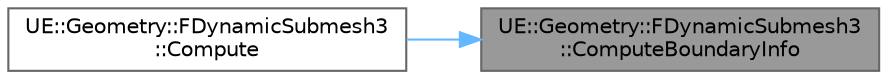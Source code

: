 digraph "UE::Geometry::FDynamicSubmesh3::ComputeBoundaryInfo"
{
 // INTERACTIVE_SVG=YES
 // LATEX_PDF_SIZE
  bgcolor="transparent";
  edge [fontname=Helvetica,fontsize=10,labelfontname=Helvetica,labelfontsize=10];
  node [fontname=Helvetica,fontsize=10,shape=box,height=0.2,width=0.4];
  rankdir="RL";
  Node1 [id="Node000001",label="UE::Geometry::FDynamicSubmesh3\l::ComputeBoundaryInfo",height=0.2,width=0.4,color="gray40", fillcolor="grey60", style="filled", fontcolor="black",tooltip="Compute boundary vertices and edges between the SubTriangles and the rest of the mesh Called by Compu..."];
  Node1 -> Node2 [id="edge1_Node000001_Node000002",dir="back",color="steelblue1",style="solid",tooltip=" "];
  Node2 [id="Node000002",label="UE::Geometry::FDynamicSubmesh3\l::Compute",height=0.2,width=0.4,color="grey40", fillcolor="white", style="filled",URL="$d4/de9/structUE_1_1Geometry_1_1FDynamicSubmesh3.html#a786bc89a3d76a752ee369ea74a2a1b88",tooltip="Computes the Submesh object, index mappings corresponding sub to base mesh, and boundary between sub ..."];
}
